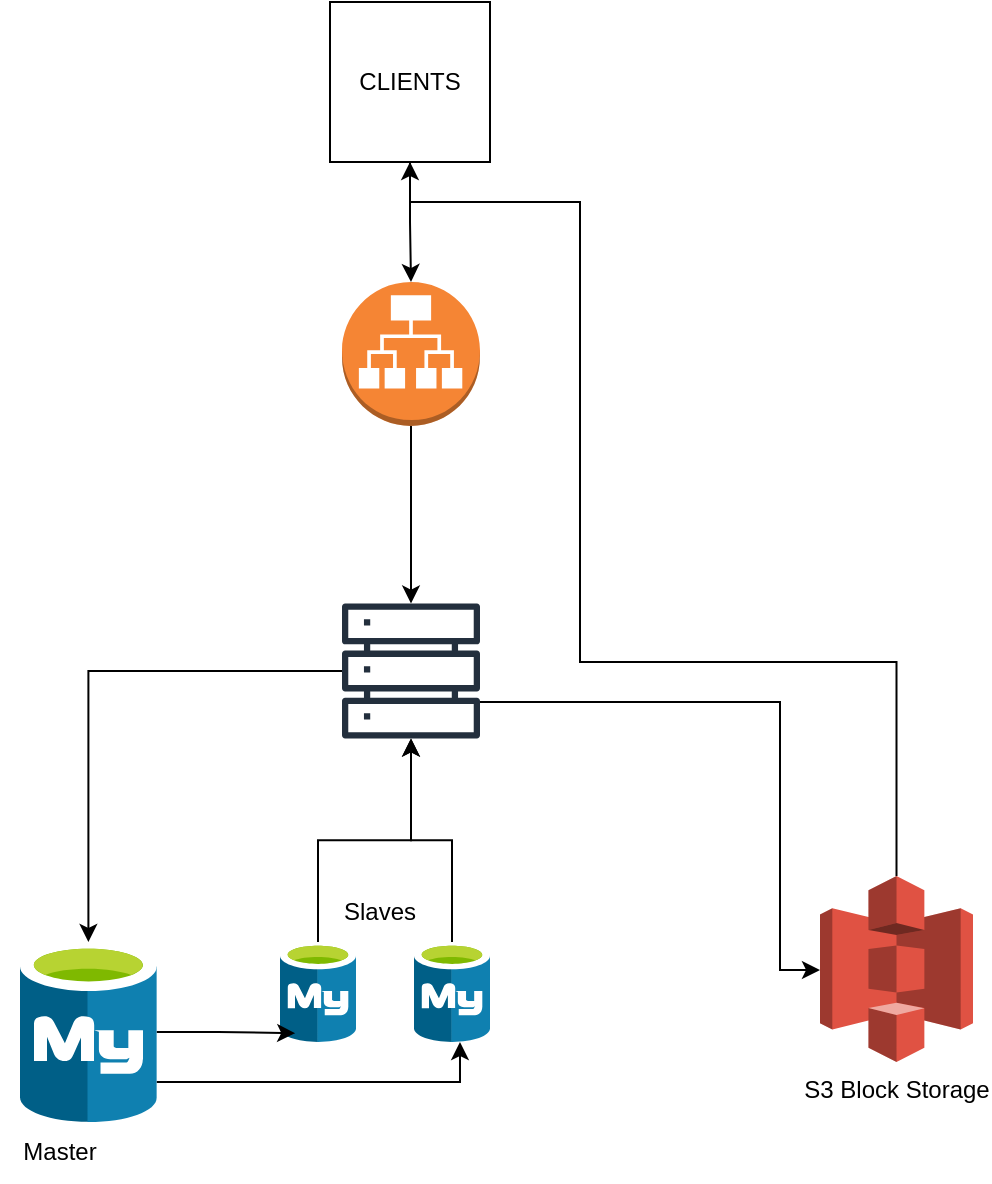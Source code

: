 <mxfile version="24.7.7">
  <diagram name="Page-1" id="6VgZRosnZfVc24hg2JfK">
    <mxGraphModel dx="1050" dy="625" grid="1" gridSize="10" guides="1" tooltips="1" connect="1" arrows="1" fold="1" page="1" pageScale="1" pageWidth="850" pageHeight="1100" math="0" shadow="0">
      <root>
        <mxCell id="0" />
        <mxCell id="1" parent="0" />
        <mxCell id="qEq92O26iCl5FzZW6bfr-1" value="CLIENTS" style="whiteSpace=wrap;html=1;aspect=fixed;" vertex="1" parent="1">
          <mxGeometry x="385" y="20" width="80" height="80" as="geometry" />
        </mxCell>
        <mxCell id="qEq92O26iCl5FzZW6bfr-8" style="edgeStyle=orthogonalEdgeStyle;rounded=0;orthogonalLoop=1;jettySize=auto;html=1;" edge="1" parent="1" source="qEq92O26iCl5FzZW6bfr-3" target="qEq92O26iCl5FzZW6bfr-5">
          <mxGeometry relative="1" as="geometry" />
        </mxCell>
        <mxCell id="qEq92O26iCl5FzZW6bfr-3" value="" style="outlineConnect=0;dashed=0;verticalLabelPosition=bottom;verticalAlign=top;align=center;html=1;shape=mxgraph.aws3.application_load_balancer;fillColor=#F58534;gradientColor=none;" vertex="1" parent="1">
          <mxGeometry x="391" y="160" width="69" height="72" as="geometry" />
        </mxCell>
        <mxCell id="qEq92O26iCl5FzZW6bfr-4" style="edgeStyle=orthogonalEdgeStyle;rounded=0;orthogonalLoop=1;jettySize=auto;html=1;entryX=0.5;entryY=0;entryDx=0;entryDy=0;entryPerimeter=0;" edge="1" parent="1" source="qEq92O26iCl5FzZW6bfr-1" target="qEq92O26iCl5FzZW6bfr-3">
          <mxGeometry relative="1" as="geometry" />
        </mxCell>
        <mxCell id="qEq92O26iCl5FzZW6bfr-7" style="edgeStyle=orthogonalEdgeStyle;rounded=0;orthogonalLoop=1;jettySize=auto;html=1;" edge="1" parent="1" source="qEq92O26iCl5FzZW6bfr-5" target="qEq92O26iCl5FzZW6bfr-6">
          <mxGeometry relative="1" as="geometry" />
        </mxCell>
        <mxCell id="qEq92O26iCl5FzZW6bfr-11" style="edgeStyle=orthogonalEdgeStyle;rounded=0;orthogonalLoop=1;jettySize=auto;html=1;" edge="1" parent="1" source="qEq92O26iCl5FzZW6bfr-5" target="qEq92O26iCl5FzZW6bfr-9">
          <mxGeometry relative="1" as="geometry">
            <Array as="points">
              <mxPoint x="610" y="370" />
              <mxPoint x="610" y="504" />
            </Array>
          </mxGeometry>
        </mxCell>
        <mxCell id="qEq92O26iCl5FzZW6bfr-5" value="" style="sketch=0;outlineConnect=0;fontColor=#232F3E;gradientColor=none;fillColor=#232F3D;strokeColor=none;dashed=0;verticalLabelPosition=bottom;verticalAlign=top;align=center;html=1;fontSize=12;fontStyle=0;aspect=fixed;pointerEvents=1;shape=mxgraph.aws4.servers;" vertex="1" parent="1">
          <mxGeometry x="391" y="320" width="69" height="69" as="geometry" />
        </mxCell>
        <mxCell id="qEq92O26iCl5FzZW6bfr-6" value="" style="image;sketch=0;aspect=fixed;html=1;points=[];align=center;fontSize=12;image=img/lib/mscae/Azure_Database_for_MySQL_servers.svg;" vertex="1" parent="1">
          <mxGeometry x="230" y="490" width="68.4" height="90" as="geometry" />
        </mxCell>
        <mxCell id="qEq92O26iCl5FzZW6bfr-10" style="edgeStyle=orthogonalEdgeStyle;rounded=0;orthogonalLoop=1;jettySize=auto;html=1;entryX=0.5;entryY=1;entryDx=0;entryDy=0;" edge="1" parent="1" source="qEq92O26iCl5FzZW6bfr-9" target="qEq92O26iCl5FzZW6bfr-1">
          <mxGeometry relative="1" as="geometry">
            <Array as="points">
              <mxPoint x="668" y="350" />
              <mxPoint x="510" y="350" />
              <mxPoint x="510" y="120" />
              <mxPoint x="425" y="120" />
            </Array>
          </mxGeometry>
        </mxCell>
        <mxCell id="qEq92O26iCl5FzZW6bfr-9" value="S3 Block Storage" style="outlineConnect=0;dashed=0;verticalLabelPosition=bottom;verticalAlign=top;align=center;html=1;shape=mxgraph.aws3.s3;fillColor=#E05243;gradientColor=none;" vertex="1" parent="1">
          <mxGeometry x="630" y="457" width="76.5" height="93" as="geometry" />
        </mxCell>
        <mxCell id="qEq92O26iCl5FzZW6bfr-17" style="edgeStyle=orthogonalEdgeStyle;rounded=0;orthogonalLoop=1;jettySize=auto;html=1;" edge="1" parent="1" source="qEq92O26iCl5FzZW6bfr-12" target="qEq92O26iCl5FzZW6bfr-5">
          <mxGeometry relative="1" as="geometry" />
        </mxCell>
        <mxCell id="qEq92O26iCl5FzZW6bfr-12" value="" style="image;sketch=0;aspect=fixed;html=1;points=[];align=center;fontSize=12;image=img/lib/mscae/Azure_Database_for_MySQL_servers.svg;" vertex="1" parent="1">
          <mxGeometry x="360" y="490" width="38" height="50" as="geometry" />
        </mxCell>
        <mxCell id="qEq92O26iCl5FzZW6bfr-18" style="edgeStyle=orthogonalEdgeStyle;rounded=0;orthogonalLoop=1;jettySize=auto;html=1;" edge="1" parent="1" source="qEq92O26iCl5FzZW6bfr-13" target="qEq92O26iCl5FzZW6bfr-5">
          <mxGeometry relative="1" as="geometry" />
        </mxCell>
        <mxCell id="qEq92O26iCl5FzZW6bfr-13" value="" style="image;sketch=0;aspect=fixed;html=1;points=[];align=center;fontSize=12;image=img/lib/mscae/Azure_Database_for_MySQL_servers.svg;" vertex="1" parent="1">
          <mxGeometry x="427" y="490" width="38" height="50" as="geometry" />
        </mxCell>
        <mxCell id="qEq92O26iCl5FzZW6bfr-15" style="edgeStyle=orthogonalEdgeStyle;rounded=0;orthogonalLoop=1;jettySize=auto;html=1;entryX=0.2;entryY=0.912;entryDx=0;entryDy=0;entryPerimeter=0;" edge="1" parent="1" source="qEq92O26iCl5FzZW6bfr-6" target="qEq92O26iCl5FzZW6bfr-12">
          <mxGeometry relative="1" as="geometry" />
        </mxCell>
        <mxCell id="qEq92O26iCl5FzZW6bfr-16" style="edgeStyle=orthogonalEdgeStyle;rounded=0;orthogonalLoop=1;jettySize=auto;html=1;entryX=0.605;entryY=1;entryDx=0;entryDy=0;entryPerimeter=0;" edge="1" parent="1" source="qEq92O26iCl5FzZW6bfr-6" target="qEq92O26iCl5FzZW6bfr-13">
          <mxGeometry relative="1" as="geometry">
            <Array as="points">
              <mxPoint x="450" y="560" />
            </Array>
          </mxGeometry>
        </mxCell>
        <mxCell id="qEq92O26iCl5FzZW6bfr-19" value="Master" style="text;html=1;align=center;verticalAlign=middle;whiteSpace=wrap;rounded=0;" vertex="1" parent="1">
          <mxGeometry x="220" y="580" width="60" height="30" as="geometry" />
        </mxCell>
        <mxCell id="qEq92O26iCl5FzZW6bfr-20" value="Slaves" style="text;html=1;align=center;verticalAlign=middle;whiteSpace=wrap;rounded=0;" vertex="1" parent="1">
          <mxGeometry x="380" y="460" width="60" height="30" as="geometry" />
        </mxCell>
      </root>
    </mxGraphModel>
  </diagram>
</mxfile>
